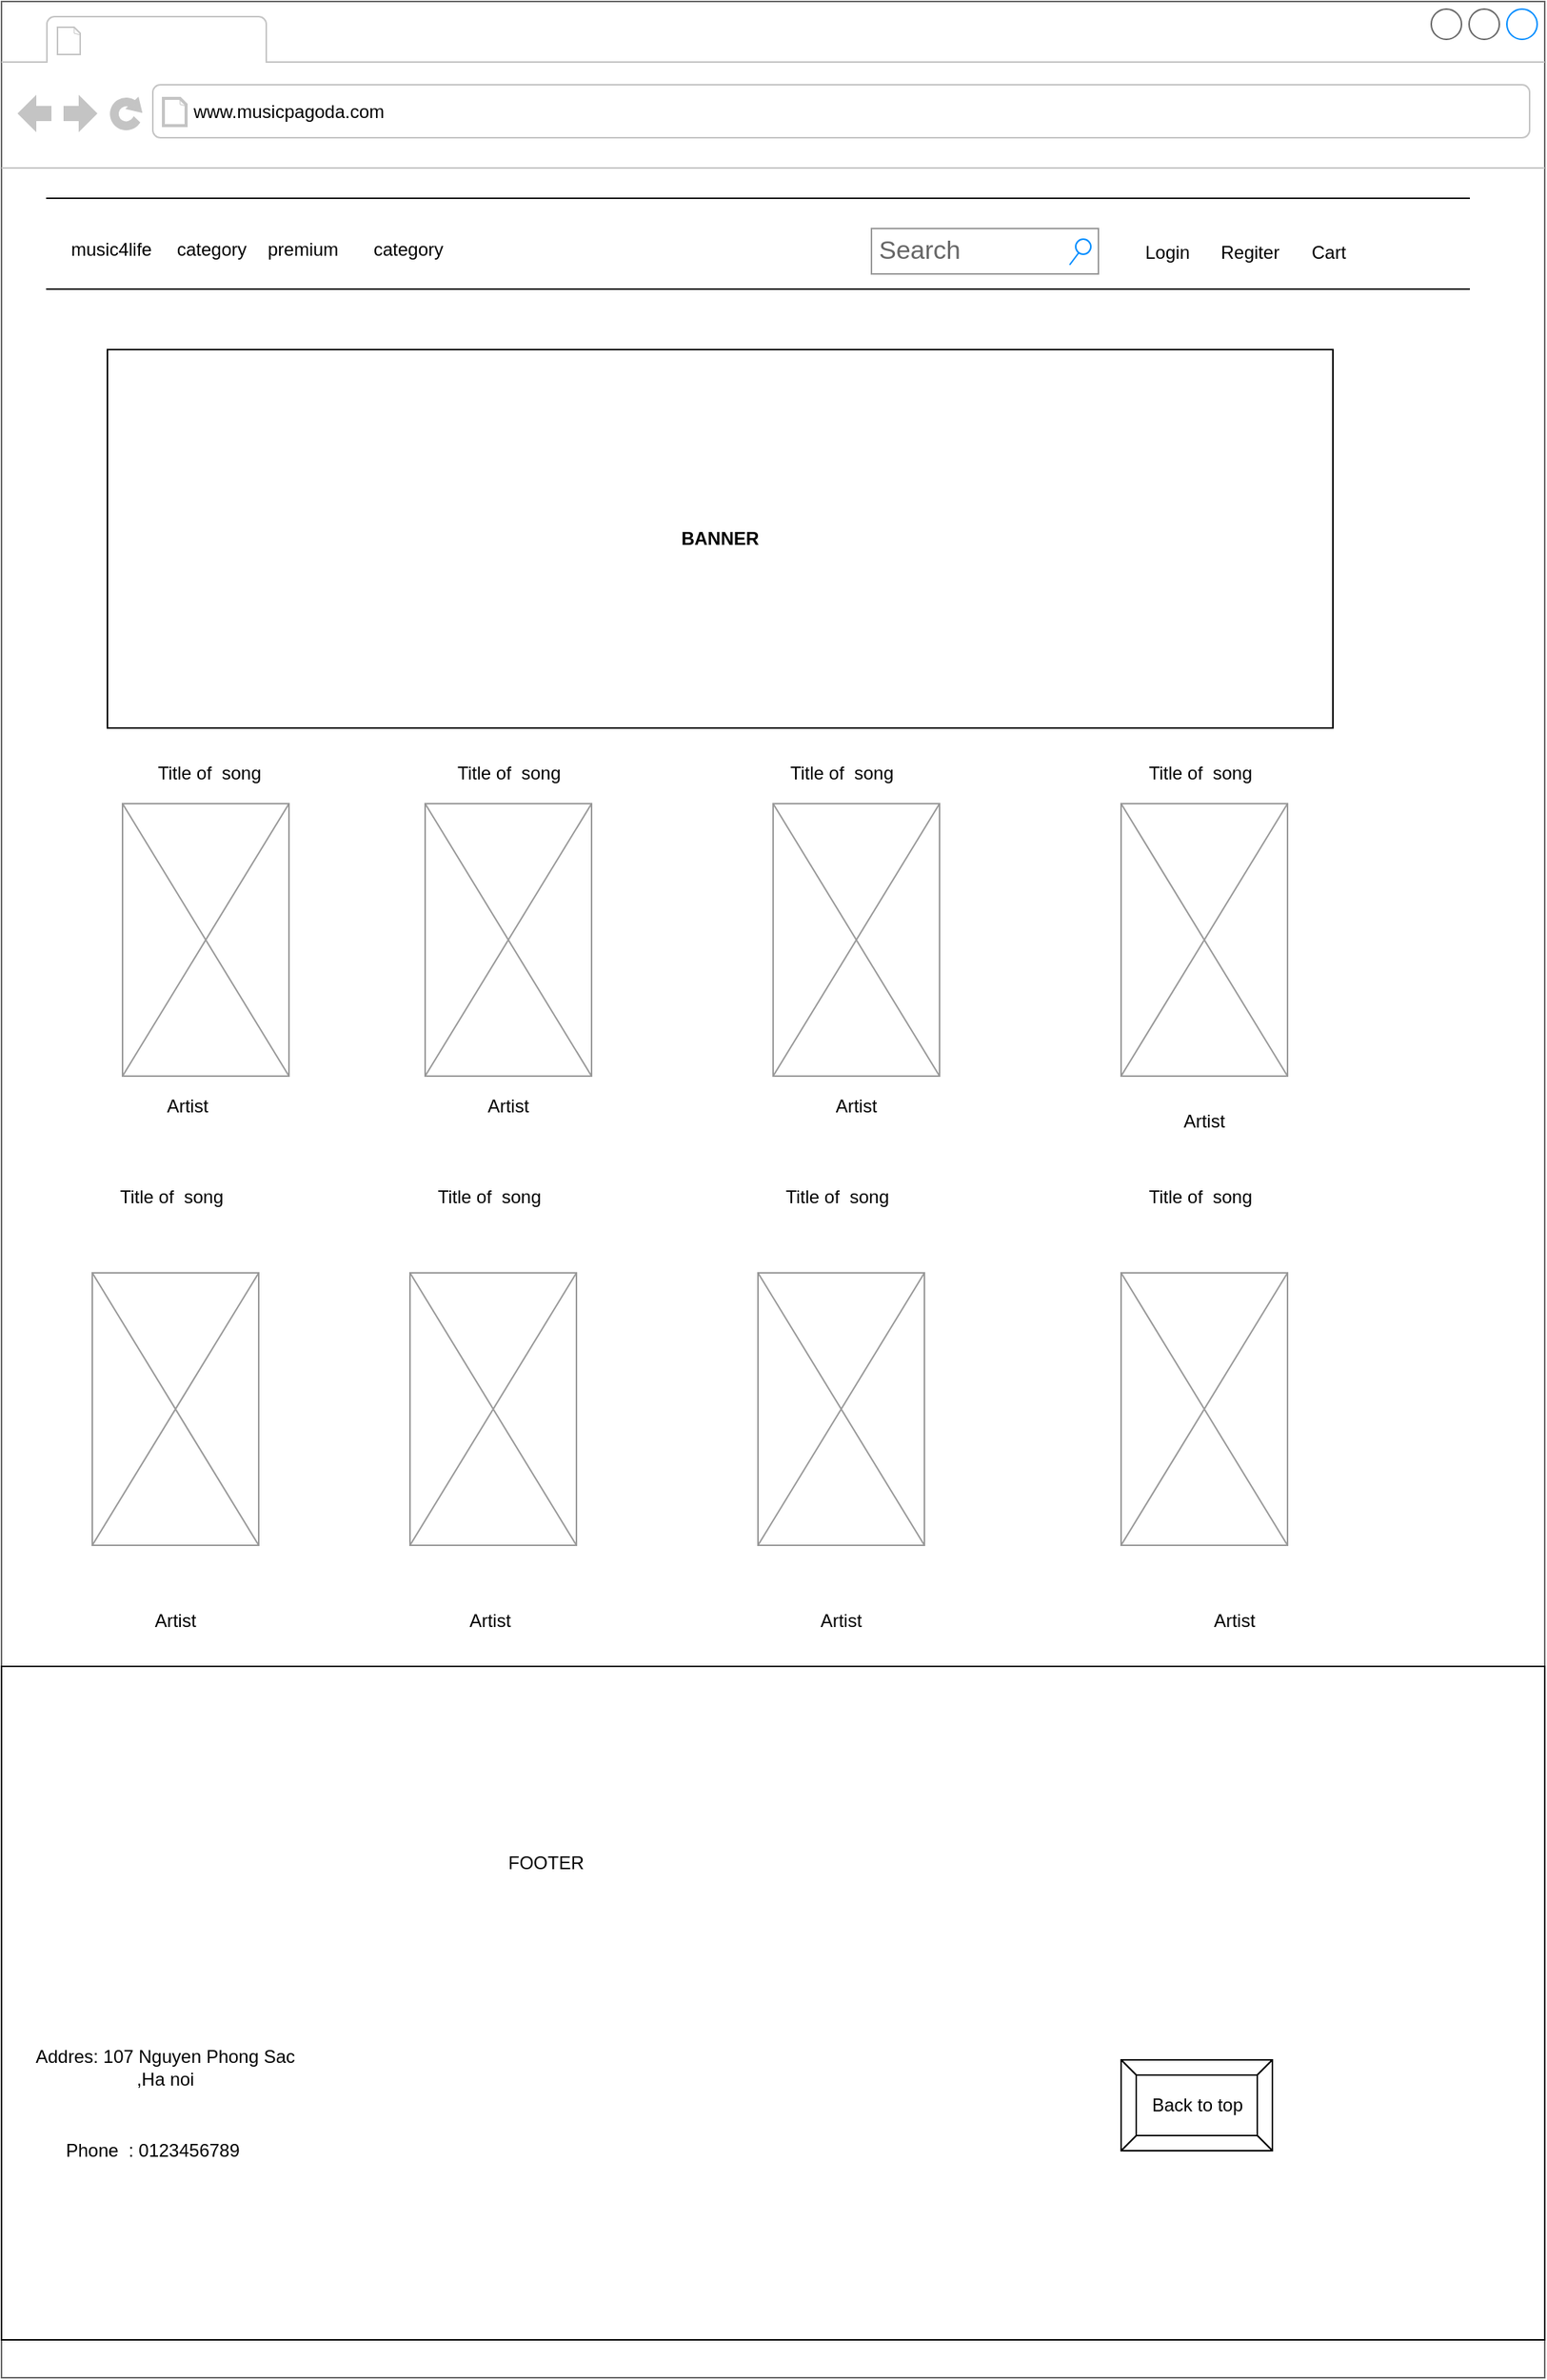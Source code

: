 <mxfile version="13.7.7" type="device"><diagram name="Page-1" id="03018318-947c-dd8e-b7a3-06fadd420f32"><mxGraphModel dx="2108" dy="529" grid="1" gridSize="10" guides="1" tooltips="1" connect="1" arrows="1" fold="1" page="1" pageScale="1" pageWidth="1100" pageHeight="850" background="#ffffff" math="0" shadow="0"><root><mxCell id="0"/><mxCell id="1" parent="0"/><mxCell id="gVhxrgKD7uOeKZm9mnta-117" value="" style="strokeWidth=1;shadow=0;dashed=0;align=center;html=1;shape=mxgraph.mockup.containers.browserWindow;rSize=0;strokeColor=#666666;strokeColor2=#008cff;strokeColor3=#c4c4c4;mainText=,;recursiveResize=0;" parent="1" vertex="1"><mxGeometry x="-800" y="120" width="1020" height="1570" as="geometry"/></mxCell><mxCell id="gVhxrgKD7uOeKZm9mnta-118" value="" style="strokeWidth=1;shadow=0;dashed=0;align=center;html=1;shape=mxgraph.mockup.containers.anchor;fontSize=17;fontColor=#666666;align=left;" parent="gVhxrgKD7uOeKZm9mnta-117" vertex="1"><mxGeometry x="60" y="12" width="110" height="26" as="geometry"/></mxCell><mxCell id="gVhxrgKD7uOeKZm9mnta-119" value="" style="strokeWidth=1;shadow=0;dashed=0;align=center;html=1;shape=mxgraph.mockup.containers.anchor;rSize=0;fontSize=17;fontColor=#666666;align=left;" parent="gVhxrgKD7uOeKZm9mnta-117" vertex="1"><mxGeometry x="130" y="60" width="250" height="26" as="geometry"/></mxCell><mxCell id="gVhxrgKD7uOeKZm9mnta-120" value="" style="shape=partialRectangle;whiteSpace=wrap;html=1;left=0;right=0;fillColor=none;" parent="gVhxrgKD7uOeKZm9mnta-117" vertex="1"><mxGeometry x="30" y="130" width="940" height="60" as="geometry"/></mxCell><mxCell id="gVhxrgKD7uOeKZm9mnta-121" value="music4life" style="text;strokeColor=none;fillColor=none;align=left;verticalAlign=top;spacingLeft=4;spacingRight=4;overflow=hidden;rotatable=0;points=[[0,0.5],[1,0.5]];portConstraint=eastwest;" parent="gVhxrgKD7uOeKZm9mnta-117" vertex="1"><mxGeometry x="40" y="150" width="90" height="26" as="geometry"/></mxCell><mxCell id="gVhxrgKD7uOeKZm9mnta-122" value="category" style="text;strokeColor=none;fillColor=none;align=left;verticalAlign=top;spacingLeft=4;spacingRight=4;overflow=hidden;rotatable=0;points=[[0,0.5],[1,0.5]];portConstraint=eastwest;" parent="gVhxrgKD7uOeKZm9mnta-117" vertex="1"><mxGeometry x="110" y="150" width="90" height="26" as="geometry"/></mxCell><mxCell id="gVhxrgKD7uOeKZm9mnta-123" value="premium" style="text;strokeColor=none;fillColor=none;align=left;verticalAlign=top;spacingLeft=4;spacingRight=4;overflow=hidden;rotatable=0;points=[[0,0.5],[1,0.5]];portConstraint=eastwest;" parent="gVhxrgKD7uOeKZm9mnta-117" vertex="1"><mxGeometry x="170" y="150" width="90" height="26" as="geometry"/></mxCell><mxCell id="gVhxrgKD7uOeKZm9mnta-124" value="category" style="text;strokeColor=none;fillColor=none;align=left;verticalAlign=top;spacingLeft=4;spacingRight=4;overflow=hidden;rotatable=0;points=[[0,0.5],[1,0.5]];portConstraint=eastwest;" parent="gVhxrgKD7uOeKZm9mnta-117" vertex="1"><mxGeometry x="240" y="150" width="90" height="26" as="geometry"/></mxCell><mxCell id="gVhxrgKD7uOeKZm9mnta-125" value="Search" style="strokeWidth=1;shadow=0;dashed=0;align=center;html=1;shape=mxgraph.mockup.forms.searchBox;strokeColor=#999999;mainText=;strokeColor2=#008cff;fontColor=#666666;fontSize=17;align=left;spacingLeft=3;" parent="gVhxrgKD7uOeKZm9mnta-117" vertex="1"><mxGeometry x="580" y="145" width="150" height="30" as="geometry"/></mxCell><mxCell id="gVhxrgKD7uOeKZm9mnta-126" value="Login" style="text;strokeColor=none;fillColor=none;align=left;verticalAlign=top;spacingLeft=4;spacingRight=4;overflow=hidden;rotatable=0;points=[[0,0.5],[1,0.5]];portConstraint=eastwest;" parent="gVhxrgKD7uOeKZm9mnta-117" vertex="1"><mxGeometry x="750" y="152" width="90" height="26" as="geometry"/></mxCell><mxCell id="gVhxrgKD7uOeKZm9mnta-127" value="Regiter" style="text;strokeColor=none;fillColor=none;align=left;verticalAlign=top;spacingLeft=4;spacingRight=4;overflow=hidden;rotatable=0;points=[[0,0.5],[1,0.5]];portConstraint=eastwest;" parent="gVhxrgKD7uOeKZm9mnta-117" vertex="1"><mxGeometry x="800" y="152" width="90" height="26" as="geometry"/></mxCell><mxCell id="gVhxrgKD7uOeKZm9mnta-128" value="Cart" style="text;strokeColor=none;fillColor=none;align=left;verticalAlign=top;spacingLeft=4;spacingRight=4;overflow=hidden;rotatable=0;points=[[0,0.5],[1,0.5]];portConstraint=eastwest;" parent="gVhxrgKD7uOeKZm9mnta-117" vertex="1"><mxGeometry x="860" y="152" width="90" height="26" as="geometry"/></mxCell><mxCell id="gVhxrgKD7uOeKZm9mnta-129" value="&lt;b&gt;BANNER&lt;/b&gt;" style="rounded=0;whiteSpace=wrap;html=1;" parent="gVhxrgKD7uOeKZm9mnta-117" vertex="1"><mxGeometry x="70" y="230" width="810" height="250" as="geometry"/></mxCell><mxCell id="gVhxrgKD7uOeKZm9mnta-134" value="" style="verticalLabelPosition=bottom;shadow=0;dashed=0;align=center;html=1;verticalAlign=top;strokeWidth=1;shape=mxgraph.mockup.graphics.simpleIcon;strokeColor=#999999;fillColor=#ffffff;" parent="gVhxrgKD7uOeKZm9mnta-117" vertex="1"><mxGeometry x="80" y="530" width="110" height="180" as="geometry"/></mxCell><mxCell id="ReFrB5CvHI6h9ufB2eWH-99" value="" style="verticalLabelPosition=bottom;shadow=0;dashed=0;align=center;html=1;verticalAlign=top;strokeWidth=1;shape=mxgraph.mockup.graphics.simpleIcon;strokeColor=#999999;fillColor=#ffffff;" vertex="1" parent="gVhxrgKD7uOeKZm9mnta-117"><mxGeometry x="280" y="530" width="110" height="180" as="geometry"/></mxCell><mxCell id="ReFrB5CvHI6h9ufB2eWH-100" value="" style="verticalLabelPosition=bottom;shadow=0;dashed=0;align=center;html=1;verticalAlign=top;strokeWidth=1;shape=mxgraph.mockup.graphics.simpleIcon;strokeColor=#999999;fillColor=#ffffff;" vertex="1" parent="gVhxrgKD7uOeKZm9mnta-117"><mxGeometry x="510" y="530" width="110" height="180" as="geometry"/></mxCell><mxCell id="ReFrB5CvHI6h9ufB2eWH-101" value="" style="verticalLabelPosition=bottom;shadow=0;dashed=0;align=center;html=1;verticalAlign=top;strokeWidth=1;shape=mxgraph.mockup.graphics.simpleIcon;strokeColor=#999999;fillColor=#ffffff;" vertex="1" parent="gVhxrgKD7uOeKZm9mnta-117"><mxGeometry x="740" y="530" width="110" height="180" as="geometry"/></mxCell><mxCell id="ReFrB5CvHI6h9ufB2eWH-102" value="" style="verticalLabelPosition=bottom;shadow=0;dashed=0;align=center;html=1;verticalAlign=top;strokeWidth=1;shape=mxgraph.mockup.graphics.simpleIcon;strokeColor=#999999;fillColor=#ffffff;" vertex="1" parent="gVhxrgKD7uOeKZm9mnta-117"><mxGeometry x="60" y="840" width="110" height="180" as="geometry"/></mxCell><mxCell id="ReFrB5CvHI6h9ufB2eWH-103" value="" style="verticalLabelPosition=bottom;shadow=0;dashed=0;align=center;html=1;verticalAlign=top;strokeWidth=1;shape=mxgraph.mockup.graphics.simpleIcon;strokeColor=#999999;fillColor=#ffffff;" vertex="1" parent="gVhxrgKD7uOeKZm9mnta-117"><mxGeometry x="270" y="840" width="110" height="180" as="geometry"/></mxCell><mxCell id="ReFrB5CvHI6h9ufB2eWH-104" value="" style="verticalLabelPosition=bottom;shadow=0;dashed=0;align=center;html=1;verticalAlign=top;strokeWidth=1;shape=mxgraph.mockup.graphics.simpleIcon;strokeColor=#999999;fillColor=#ffffff;" vertex="1" parent="gVhxrgKD7uOeKZm9mnta-117"><mxGeometry x="500" y="840" width="110" height="180" as="geometry"/></mxCell><mxCell id="ReFrB5CvHI6h9ufB2eWH-105" value="" style="verticalLabelPosition=bottom;shadow=0;dashed=0;align=center;html=1;verticalAlign=top;strokeWidth=1;shape=mxgraph.mockup.graphics.simpleIcon;strokeColor=#999999;fillColor=#ffffff;" vertex="1" parent="gVhxrgKD7uOeKZm9mnta-117"><mxGeometry x="740" y="840" width="110" height="180" as="geometry"/></mxCell><mxCell id="ReFrB5CvHI6h9ufB2eWH-107" value="Text" style="text;html=1;strokeColor=none;fillColor=none;align=center;verticalAlign=middle;whiteSpace=wrap;rounded=0;" vertex="1" parent="gVhxrgKD7uOeKZm9mnta-117"><mxGeometry x="115" y="740" width="40" height="20" as="geometry"/></mxCell><mxCell id="ReFrB5CvHI6h9ufB2eWH-108" value="Text" style="text;html=1;strokeColor=none;fillColor=none;align=center;verticalAlign=middle;whiteSpace=wrap;rounded=0;" vertex="1" parent="gVhxrgKD7uOeKZm9mnta-117"><mxGeometry x="300" y="740" width="40" height="20" as="geometry"/></mxCell><mxCell id="ReFrB5CvHI6h9ufB2eWH-109" value="Text" style="text;html=1;strokeColor=none;fillColor=none;align=center;verticalAlign=middle;whiteSpace=wrap;rounded=0;" vertex="1" parent="gVhxrgKD7uOeKZm9mnta-117"><mxGeometry x="540" y="740" width="40" height="20" as="geometry"/></mxCell><mxCell id="ReFrB5CvHI6h9ufB2eWH-110" value="Text" style="text;html=1;strokeColor=none;fillColor=none;align=center;verticalAlign=middle;whiteSpace=wrap;rounded=0;" vertex="1" parent="gVhxrgKD7uOeKZm9mnta-117"><mxGeometry x="780" y="730" width="40" height="20" as="geometry"/></mxCell><mxCell id="ReFrB5CvHI6h9ufB2eWH-114" value="Title of&amp;nbsp; song" style="text;html=1;strokeColor=none;fillColor=none;align=center;verticalAlign=middle;whiteSpace=wrap;rounded=0;" vertex="1" parent="gVhxrgKD7uOeKZm9mnta-117"><mxGeometry x="95" y="500" width="85" height="20" as="geometry"/></mxCell><mxCell id="ReFrB5CvHI6h9ufB2eWH-115" value="Text" style="text;html=1;strokeColor=none;fillColor=none;align=center;verticalAlign=middle;whiteSpace=wrap;rounded=0;" vertex="1" parent="gVhxrgKD7uOeKZm9mnta-117"><mxGeometry x="95" y="800" width="40" height="20" as="geometry"/></mxCell><mxCell id="ReFrB5CvHI6h9ufB2eWH-116" value="Text" style="text;html=1;strokeColor=none;fillColor=none;align=center;verticalAlign=middle;whiteSpace=wrap;rounded=0;" vertex="1" parent="gVhxrgKD7uOeKZm9mnta-117"><mxGeometry x="300" y="800" width="40" height="20" as="geometry"/></mxCell><mxCell id="ReFrB5CvHI6h9ufB2eWH-117" value="Text" style="text;html=1;strokeColor=none;fillColor=none;align=center;verticalAlign=middle;whiteSpace=wrap;rounded=0;" vertex="1" parent="gVhxrgKD7uOeKZm9mnta-117"><mxGeometry x="540" y="800" width="40" height="20" as="geometry"/></mxCell><mxCell id="ReFrB5CvHI6h9ufB2eWH-118" value="Text" style="text;html=1;strokeColor=none;fillColor=none;align=center;verticalAlign=middle;whiteSpace=wrap;rounded=0;" vertex="1" parent="gVhxrgKD7uOeKZm9mnta-117"><mxGeometry x="780" y="800" width="40" height="20" as="geometry"/></mxCell><mxCell id="ReFrB5CvHI6h9ufB2eWH-119" value="Text" style="text;html=1;strokeColor=none;fillColor=none;align=center;verticalAlign=middle;whiteSpace=wrap;rounded=0;" vertex="1" parent="gVhxrgKD7uOeKZm9mnta-117"><mxGeometry x="90" y="1050" width="40" height="20" as="geometry"/></mxCell><mxCell id="ReFrB5CvHI6h9ufB2eWH-120" value="Text" style="text;html=1;strokeColor=none;fillColor=none;align=center;verticalAlign=middle;whiteSpace=wrap;rounded=0;" vertex="1" parent="gVhxrgKD7uOeKZm9mnta-117"><mxGeometry x="290" y="1050" width="40" height="20" as="geometry"/></mxCell><mxCell id="ReFrB5CvHI6h9ufB2eWH-121" value="Text" style="text;html=1;strokeColor=none;fillColor=none;align=center;verticalAlign=middle;whiteSpace=wrap;rounded=0;" vertex="1" parent="gVhxrgKD7uOeKZm9mnta-117"><mxGeometry x="540" y="1050" width="40" height="20" as="geometry"/></mxCell><mxCell id="ReFrB5CvHI6h9ufB2eWH-122" value="Text" style="text;html=1;strokeColor=none;fillColor=none;align=center;verticalAlign=middle;whiteSpace=wrap;rounded=0;" vertex="1" parent="gVhxrgKD7uOeKZm9mnta-117"><mxGeometry x="780" y="1050" width="40" height="20" as="geometry"/></mxCell><mxCell id="ReFrB5CvHI6h9ufB2eWH-123" value="" style="strokeWidth=1;shadow=0;dashed=0;align=center;html=1;shape=mxgraph.mockup.containers.browserWindow;rSize=0;strokeColor=#666666;strokeColor2=#008cff;strokeColor3=#c4c4c4;mainText=,;recursiveResize=0;" vertex="1" parent="gVhxrgKD7uOeKZm9mnta-117"><mxGeometry width="1020" height="1570" as="geometry"/></mxCell><mxCell id="ReFrB5CvHI6h9ufB2eWH-124" value="" style="strokeWidth=1;shadow=0;dashed=0;align=center;html=1;shape=mxgraph.mockup.containers.anchor;fontSize=17;fontColor=#666666;align=left;" vertex="1" parent="ReFrB5CvHI6h9ufB2eWH-123"><mxGeometry x="60" y="12" width="110" height="26" as="geometry"/></mxCell><mxCell id="ReFrB5CvHI6h9ufB2eWH-125" value="" style="strokeWidth=1;shadow=0;dashed=0;align=center;html=1;shape=mxgraph.mockup.containers.anchor;rSize=0;fontSize=17;fontColor=#666666;align=left;" vertex="1" parent="ReFrB5CvHI6h9ufB2eWH-123"><mxGeometry x="130" y="60" width="250" height="26" as="geometry"/></mxCell><mxCell id="ReFrB5CvHI6h9ufB2eWH-126" value="" style="shape=partialRectangle;whiteSpace=wrap;html=1;left=0;right=0;fillColor=none;" vertex="1" parent="ReFrB5CvHI6h9ufB2eWH-123"><mxGeometry x="30" y="130" width="940" height="60" as="geometry"/></mxCell><mxCell id="ReFrB5CvHI6h9ufB2eWH-127" value="music4life" style="text;strokeColor=none;fillColor=none;align=left;verticalAlign=top;spacingLeft=4;spacingRight=4;overflow=hidden;rotatable=0;points=[[0,0.5],[1,0.5]];portConstraint=eastwest;" vertex="1" parent="ReFrB5CvHI6h9ufB2eWH-123"><mxGeometry x="40" y="150" width="90" height="26" as="geometry"/></mxCell><mxCell id="ReFrB5CvHI6h9ufB2eWH-128" value="category" style="text;strokeColor=none;fillColor=none;align=left;verticalAlign=top;spacingLeft=4;spacingRight=4;overflow=hidden;rotatable=0;points=[[0,0.5],[1,0.5]];portConstraint=eastwest;" vertex="1" parent="ReFrB5CvHI6h9ufB2eWH-123"><mxGeometry x="110" y="150" width="90" height="26" as="geometry"/></mxCell><mxCell id="ReFrB5CvHI6h9ufB2eWH-129" value="premium" style="text;strokeColor=none;fillColor=none;align=left;verticalAlign=top;spacingLeft=4;spacingRight=4;overflow=hidden;rotatable=0;points=[[0,0.5],[1,0.5]];portConstraint=eastwest;" vertex="1" parent="ReFrB5CvHI6h9ufB2eWH-123"><mxGeometry x="170" y="150" width="90" height="26" as="geometry"/></mxCell><mxCell id="ReFrB5CvHI6h9ufB2eWH-130" value="category" style="text;strokeColor=none;fillColor=none;align=left;verticalAlign=top;spacingLeft=4;spacingRight=4;overflow=hidden;rotatable=0;points=[[0,0.5],[1,0.5]];portConstraint=eastwest;" vertex="1" parent="ReFrB5CvHI6h9ufB2eWH-123"><mxGeometry x="240" y="150" width="90" height="26" as="geometry"/></mxCell><mxCell id="ReFrB5CvHI6h9ufB2eWH-131" value="Search" style="strokeWidth=1;shadow=0;dashed=0;align=center;html=1;shape=mxgraph.mockup.forms.searchBox;strokeColor=#999999;mainText=;strokeColor2=#008cff;fontColor=#666666;fontSize=17;align=left;spacingLeft=3;" vertex="1" parent="ReFrB5CvHI6h9ufB2eWH-123"><mxGeometry x="575" y="150" width="150" height="30" as="geometry"/></mxCell><mxCell id="ReFrB5CvHI6h9ufB2eWH-132" value="Login" style="text;strokeColor=none;fillColor=none;align=left;verticalAlign=top;spacingLeft=4;spacingRight=4;overflow=hidden;rotatable=0;points=[[0,0.5],[1,0.5]];portConstraint=eastwest;" vertex="1" parent="ReFrB5CvHI6h9ufB2eWH-123"><mxGeometry x="750" y="152" width="90" height="26" as="geometry"/></mxCell><mxCell id="ReFrB5CvHI6h9ufB2eWH-133" value="Regiter" style="text;strokeColor=none;fillColor=none;align=left;verticalAlign=top;spacingLeft=4;spacingRight=4;overflow=hidden;rotatable=0;points=[[0,0.5],[1,0.5]];portConstraint=eastwest;" vertex="1" parent="ReFrB5CvHI6h9ufB2eWH-123"><mxGeometry x="800" y="152" width="90" height="26" as="geometry"/></mxCell><mxCell id="ReFrB5CvHI6h9ufB2eWH-134" value="Cart" style="text;strokeColor=none;fillColor=none;align=left;verticalAlign=top;spacingLeft=4;spacingRight=4;overflow=hidden;rotatable=0;points=[[0,0.5],[1,0.5]];portConstraint=eastwest;" vertex="1" parent="ReFrB5CvHI6h9ufB2eWH-123"><mxGeometry x="860" y="152" width="90" height="26" as="geometry"/></mxCell><mxCell id="ReFrB5CvHI6h9ufB2eWH-135" value="&lt;b&gt;BANNER&lt;/b&gt;" style="rounded=0;whiteSpace=wrap;html=1;" vertex="1" parent="ReFrB5CvHI6h9ufB2eWH-123"><mxGeometry x="70" y="230" width="810" height="250" as="geometry"/></mxCell><mxCell id="ReFrB5CvHI6h9ufB2eWH-136" value="" style="verticalLabelPosition=bottom;shadow=0;dashed=0;align=center;html=1;verticalAlign=top;strokeWidth=1;shape=mxgraph.mockup.graphics.simpleIcon;strokeColor=#999999;fillColor=#ffffff;" vertex="1" parent="ReFrB5CvHI6h9ufB2eWH-123"><mxGeometry x="80" y="530" width="110" height="180" as="geometry"/></mxCell><mxCell id="ReFrB5CvHI6h9ufB2eWH-137" value="" style="verticalLabelPosition=bottom;shadow=0;dashed=0;align=center;html=1;verticalAlign=top;strokeWidth=1;shape=mxgraph.mockup.graphics.simpleIcon;strokeColor=#999999;fillColor=#ffffff;" vertex="1" parent="ReFrB5CvHI6h9ufB2eWH-123"><mxGeometry x="280" y="530" width="110" height="180" as="geometry"/></mxCell><mxCell id="ReFrB5CvHI6h9ufB2eWH-138" value="" style="verticalLabelPosition=bottom;shadow=0;dashed=0;align=center;html=1;verticalAlign=top;strokeWidth=1;shape=mxgraph.mockup.graphics.simpleIcon;strokeColor=#999999;fillColor=#ffffff;" vertex="1" parent="ReFrB5CvHI6h9ufB2eWH-123"><mxGeometry x="510" y="530" width="110" height="180" as="geometry"/></mxCell><mxCell id="ReFrB5CvHI6h9ufB2eWH-139" value="" style="verticalLabelPosition=bottom;shadow=0;dashed=0;align=center;html=1;verticalAlign=top;strokeWidth=1;shape=mxgraph.mockup.graphics.simpleIcon;strokeColor=#999999;fillColor=#ffffff;" vertex="1" parent="ReFrB5CvHI6h9ufB2eWH-123"><mxGeometry x="740" y="530" width="110" height="180" as="geometry"/></mxCell><mxCell id="ReFrB5CvHI6h9ufB2eWH-140" value="" style="verticalLabelPosition=bottom;shadow=0;dashed=0;align=center;html=1;verticalAlign=top;strokeWidth=1;shape=mxgraph.mockup.graphics.simpleIcon;strokeColor=#999999;fillColor=#ffffff;" vertex="1" parent="ReFrB5CvHI6h9ufB2eWH-123"><mxGeometry x="60" y="840" width="110" height="180" as="geometry"/></mxCell><mxCell id="ReFrB5CvHI6h9ufB2eWH-141" value="" style="verticalLabelPosition=bottom;shadow=0;dashed=0;align=center;html=1;verticalAlign=top;strokeWidth=1;shape=mxgraph.mockup.graphics.simpleIcon;strokeColor=#999999;fillColor=#ffffff;" vertex="1" parent="ReFrB5CvHI6h9ufB2eWH-123"><mxGeometry x="270" y="840" width="110" height="180" as="geometry"/></mxCell><mxCell id="ReFrB5CvHI6h9ufB2eWH-142" value="" style="verticalLabelPosition=bottom;shadow=0;dashed=0;align=center;html=1;verticalAlign=top;strokeWidth=1;shape=mxgraph.mockup.graphics.simpleIcon;strokeColor=#999999;fillColor=#ffffff;" vertex="1" parent="ReFrB5CvHI6h9ufB2eWH-123"><mxGeometry x="500" y="840" width="110" height="180" as="geometry"/></mxCell><mxCell id="ReFrB5CvHI6h9ufB2eWH-143" value="" style="verticalLabelPosition=bottom;shadow=0;dashed=0;align=center;html=1;verticalAlign=top;strokeWidth=1;shape=mxgraph.mockup.graphics.simpleIcon;strokeColor=#999999;fillColor=#ffffff;" vertex="1" parent="ReFrB5CvHI6h9ufB2eWH-123"><mxGeometry x="740" y="840" width="110" height="180" as="geometry"/></mxCell><mxCell id="ReFrB5CvHI6h9ufB2eWH-144" value="Artist" style="text;html=1;strokeColor=none;fillColor=none;align=center;verticalAlign=middle;whiteSpace=wrap;rounded=0;" vertex="1" parent="ReFrB5CvHI6h9ufB2eWH-123"><mxGeometry x="102.5" y="720" width="40" height="20" as="geometry"/></mxCell><mxCell id="ReFrB5CvHI6h9ufB2eWH-148" value="Title of&amp;nbsp; song" style="text;html=1;strokeColor=none;fillColor=none;align=center;verticalAlign=middle;whiteSpace=wrap;rounded=0;" vertex="1" parent="ReFrB5CvHI6h9ufB2eWH-123"><mxGeometry x="95" y="500" width="85" height="20" as="geometry"/></mxCell><mxCell id="ReFrB5CvHI6h9ufB2eWH-157" value="Title of&amp;nbsp; song" style="text;html=1;strokeColor=none;fillColor=none;align=center;verticalAlign=middle;whiteSpace=wrap;rounded=0;" vertex="1" parent="ReFrB5CvHI6h9ufB2eWH-123"><mxGeometry x="292.5" y="500" width="85" height="20" as="geometry"/></mxCell><mxCell id="ReFrB5CvHI6h9ufB2eWH-158" value="Title of&amp;nbsp; song" style="text;html=1;strokeColor=none;fillColor=none;align=center;verticalAlign=middle;whiteSpace=wrap;rounded=0;" vertex="1" parent="ReFrB5CvHI6h9ufB2eWH-123"><mxGeometry x="512.5" y="500" width="85" height="20" as="geometry"/></mxCell><mxCell id="ReFrB5CvHI6h9ufB2eWH-159" value="Title of&amp;nbsp; song" style="text;html=1;strokeColor=none;fillColor=none;align=center;verticalAlign=middle;whiteSpace=wrap;rounded=0;" vertex="1" parent="ReFrB5CvHI6h9ufB2eWH-123"><mxGeometry x="750" y="500" width="85" height="20" as="geometry"/></mxCell><mxCell id="ReFrB5CvHI6h9ufB2eWH-234" value="Title of&amp;nbsp; song" style="text;html=1;strokeColor=none;fillColor=none;align=center;verticalAlign=middle;whiteSpace=wrap;rounded=0;" vertex="1" parent="ReFrB5CvHI6h9ufB2eWH-123"><mxGeometry x="70" y="780" width="85" height="20" as="geometry"/></mxCell><mxCell id="ReFrB5CvHI6h9ufB2eWH-235" value="Title of&amp;nbsp; song" style="text;html=1;strokeColor=none;fillColor=none;align=center;verticalAlign=middle;whiteSpace=wrap;rounded=0;" vertex="1" parent="ReFrB5CvHI6h9ufB2eWH-123"><mxGeometry x="280" y="780" width="85" height="20" as="geometry"/></mxCell><mxCell id="ReFrB5CvHI6h9ufB2eWH-236" value="Title of&amp;nbsp; song" style="text;html=1;strokeColor=none;fillColor=none;align=center;verticalAlign=middle;whiteSpace=wrap;rounded=0;" vertex="1" parent="ReFrB5CvHI6h9ufB2eWH-123"><mxGeometry x="510" y="780" width="85" height="20" as="geometry"/></mxCell><mxCell id="ReFrB5CvHI6h9ufB2eWH-237" value="Title of&amp;nbsp; song" style="text;html=1;strokeColor=none;fillColor=none;align=center;verticalAlign=middle;whiteSpace=wrap;rounded=0;" vertex="1" parent="ReFrB5CvHI6h9ufB2eWH-123"><mxGeometry x="750" y="780" width="85" height="20" as="geometry"/></mxCell><mxCell id="ReFrB5CvHI6h9ufB2eWH-238" value="Artist" style="text;html=1;strokeColor=none;fillColor=none;align=center;verticalAlign=middle;whiteSpace=wrap;rounded=0;" vertex="1" parent="ReFrB5CvHI6h9ufB2eWH-123"><mxGeometry x="315" y="720" width="40" height="20" as="geometry"/></mxCell><mxCell id="ReFrB5CvHI6h9ufB2eWH-239" value="Artist" style="text;html=1;strokeColor=none;fillColor=none;align=center;verticalAlign=middle;whiteSpace=wrap;rounded=0;" vertex="1" parent="ReFrB5CvHI6h9ufB2eWH-123"><mxGeometry x="545" y="720" width="40" height="20" as="geometry"/></mxCell><mxCell id="ReFrB5CvHI6h9ufB2eWH-240" value="Artist" style="text;html=1;strokeColor=none;fillColor=none;align=center;verticalAlign=middle;whiteSpace=wrap;rounded=0;" vertex="1" parent="ReFrB5CvHI6h9ufB2eWH-123"><mxGeometry x="775" y="730" width="40" height="20" as="geometry"/></mxCell><mxCell id="ReFrB5CvHI6h9ufB2eWH-241" value="Artist" style="text;html=1;strokeColor=none;fillColor=none;align=center;verticalAlign=middle;whiteSpace=wrap;rounded=0;" vertex="1" parent="ReFrB5CvHI6h9ufB2eWH-123"><mxGeometry x="795" y="1060" width="40" height="20" as="geometry"/></mxCell><mxCell id="ReFrB5CvHI6h9ufB2eWH-242" value="Artist" style="text;html=1;strokeColor=none;fillColor=none;align=center;verticalAlign=middle;whiteSpace=wrap;rounded=0;" vertex="1" parent="ReFrB5CvHI6h9ufB2eWH-123"><mxGeometry x="302.5" y="1060" width="40" height="20" as="geometry"/></mxCell><mxCell id="ReFrB5CvHI6h9ufB2eWH-243" value="Artist" style="text;html=1;strokeColor=none;fillColor=none;align=center;verticalAlign=middle;whiteSpace=wrap;rounded=0;" vertex="1" parent="ReFrB5CvHI6h9ufB2eWH-123"><mxGeometry x="95" y="1060" width="40" height="20" as="geometry"/></mxCell><mxCell id="ReFrB5CvHI6h9ufB2eWH-245" value="Artist" style="text;html=1;strokeColor=none;fillColor=none;align=center;verticalAlign=middle;whiteSpace=wrap;rounded=0;" vertex="1" parent="ReFrB5CvHI6h9ufB2eWH-123"><mxGeometry x="535" y="1060" width="40" height="20" as="geometry"/></mxCell><mxCell id="ReFrB5CvHI6h9ufB2eWH-247" value="www.musicpagoda.com" style="text;html=1;strokeColor=none;fillColor=none;align=center;verticalAlign=middle;whiteSpace=wrap;rounded=0;" vertex="1" parent="ReFrB5CvHI6h9ufB2eWH-123"><mxGeometry x="170" y="63" width="40" height="20" as="geometry"/></mxCell><mxCell id="ReFrB5CvHI6h9ufB2eWH-248" value="" style="rounded=0;whiteSpace=wrap;html=1;" vertex="1" parent="ReFrB5CvHI6h9ufB2eWH-123"><mxGeometry y="1100" width="1020" height="445" as="geometry"/></mxCell><mxCell id="ReFrB5CvHI6h9ufB2eWH-249" value="&lt;blockquote style=&quot;margin: 0 0 0 40px ; border: none ; padding: 0px&quot;&gt;&lt;blockquote style=&quot;margin: 0 0 0 40px ; border: none ; padding: 0px&quot;&gt;&lt;blockquote style=&quot;margin: 0 0 0 40px ; border: none ; padding: 0px&quot;&gt;FOOTER&lt;/blockquote&gt;&lt;/blockquote&gt;&lt;/blockquote&gt;" style="text;html=1;strokeColor=none;fillColor=none;align=center;verticalAlign=middle;whiteSpace=wrap;rounded=0;" vertex="1" parent="ReFrB5CvHI6h9ufB2eWH-123"><mxGeometry x="280" y="1220" width="40" height="20" as="geometry"/></mxCell><mxCell id="ReFrB5CvHI6h9ufB2eWH-250" value="Addres: 107 Nguyen Phong Sac&amp;nbsp; ,Ha noi&amp;nbsp;" style="text;html=1;strokeColor=none;fillColor=none;align=center;verticalAlign=middle;whiteSpace=wrap;rounded=0;" vertex="1" parent="ReFrB5CvHI6h9ufB2eWH-123"><mxGeometry x="20" y="1340" width="180" height="50" as="geometry"/></mxCell><mxCell id="ReFrB5CvHI6h9ufB2eWH-251" value="Phone&amp;nbsp; : 0123456789" style="text;html=1;strokeColor=none;fillColor=none;align=center;verticalAlign=middle;whiteSpace=wrap;rounded=0;" vertex="1" parent="ReFrB5CvHI6h9ufB2eWH-123"><mxGeometry y="1400" width="200" height="40" as="geometry"/></mxCell><mxCell id="ReFrB5CvHI6h9ufB2eWH-254" value="&lt;span&gt;Back to top&lt;/span&gt;" style="labelPosition=center;verticalLabelPosition=middle;align=center;html=1;shape=mxgraph.basic.button;dx=10;" vertex="1" parent="ReFrB5CvHI6h9ufB2eWH-123"><mxGeometry x="740" y="1360" width="100" height="60" as="geometry"/></mxCell></root></mxGraphModel></diagram></mxfile>